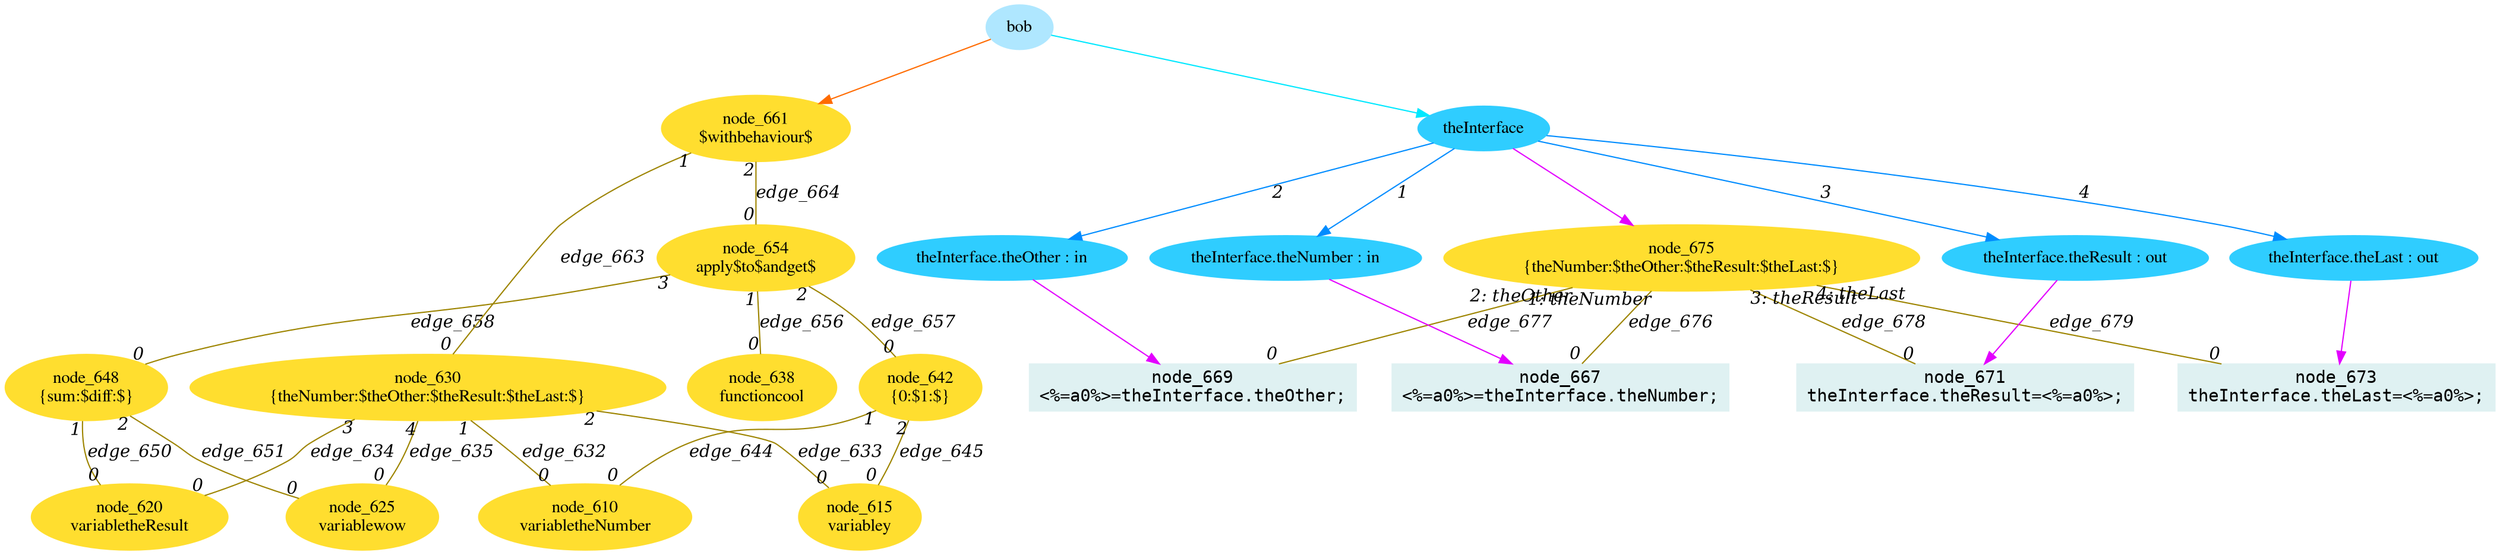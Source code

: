 digraph g{node_610 [shape="ellipse", style="filled", color="#ffde2f", fontname="Times", label="node_610
variabletheNumber" ]
node_615 [shape="ellipse", style="filled", color="#ffde2f", fontname="Times", label="node_615
variabley" ]
node_620 [shape="ellipse", style="filled", color="#ffde2f", fontname="Times", label="node_620
variabletheResult" ]
node_625 [shape="ellipse", style="filled", color="#ffde2f", fontname="Times", label="node_625
variablewow" ]
node_630 [shape="ellipse", style="filled", color="#ffde2f", fontname="Times", label="node_630
{theNumber:$theOther:$theResult:$theLast:$}" ]
node_638 [shape="ellipse", style="filled", color="#ffde2f", fontname="Times", label="node_638
functioncool" ]
node_642 [shape="ellipse", style="filled", color="#ffde2f", fontname="Times", label="node_642
{0:$1:$}" ]
node_648 [shape="ellipse", style="filled", color="#ffde2f", fontname="Times", label="node_648
{sum:$diff:$}" ]
node_654 [shape="ellipse", style="filled", color="#ffde2f", fontname="Times", label="node_654
apply$to$andget$" ]
node_661 [shape="ellipse", style="filled", color="#ffde2f", fontname="Times", label="node_661
$withbehaviour$" ]
node_667 [shape="box", style="filled", color="#dff1f2", fontname="Courier", label="node_667
<%=a0%>=theInterface.theNumber;
" ]
node_669 [shape="box", style="filled", color="#dff1f2", fontname="Courier", label="node_669
<%=a0%>=theInterface.theOther;
" ]
node_671 [shape="box", style="filled", color="#dff1f2", fontname="Courier", label="node_671
theInterface.theResult=<%=a0%>;
" ]
node_673 [shape="box", style="filled", color="#dff1f2", fontname="Courier", label="node_673
theInterface.theLast=<%=a0%>;
" ]
node_675 [shape="ellipse", style="filled", color="#ffde2f", fontname="Times", label="node_675
{theNumber:$theOther:$theResult:$theLast:$}" ]
node_505 [shape="ellipse", style="filled", color="#afe7ff", fontname="Times", label="bob" ]
node_506 [shape="ellipse", style="filled", color="#2fcdff", fontname="Times", label="theInterface" ]
node_507 [shape="ellipse", style="filled", color="#2fcdff", fontname="Times", label="theInterface.theNumber : in" ]
node_509 [shape="ellipse", style="filled", color="#2fcdff", fontname="Times", label="theInterface.theOther : in" ]
node_511 [shape="ellipse", style="filled", color="#2fcdff", fontname="Times", label="theInterface.theResult : out" ]
node_513 [shape="ellipse", style="filled", color="#2fcdff", fontname="Times", label="theInterface.theLast : out" ]
node_505 -> node_661 [dir=forward, arrowHead=normal, fontname="Times-Italic", arrowsize=1, color="#ff6b00", label="",  headlabel="", taillabel="" ]
node_505 -> node_506 [dir=forward, arrowHead=normal, fontname="Times-Italic", arrowsize=1, color="#00e8ff", label="",  headlabel="", taillabel="" ]
node_506 -> node_507 [dir=forward, arrowHead=normal, fontname="Times-Italic", arrowsize=1, color="#008cff", label="1",  headlabel="", taillabel="" ]
node_506 -> node_509 [dir=forward, arrowHead=normal, fontname="Times-Italic", arrowsize=1, color="#008cff", label="2",  headlabel="", taillabel="" ]
node_506 -> node_511 [dir=forward, arrowHead=normal, fontname="Times-Italic", arrowsize=1, color="#008cff", label="3",  headlabel="", taillabel="" ]
node_506 -> node_513 [dir=forward, arrowHead=normal, fontname="Times-Italic", arrowsize=1, color="#008cff", label="4",  headlabel="", taillabel="" ]
node_507 -> node_667 [dir=forward, arrowHead=normal, fontname="Times-Italic", arrowsize=1, color="#e300ff", label="",  headlabel="", taillabel="" ]
node_509 -> node_669 [dir=forward, arrowHead=normal, fontname="Times-Italic", arrowsize=1, color="#e300ff", label="",  headlabel="", taillabel="" ]
node_511 -> node_671 [dir=forward, arrowHead=normal, fontname="Times-Italic", arrowsize=1, color="#e300ff", label="",  headlabel="", taillabel="" ]
node_513 -> node_673 [dir=forward, arrowHead=normal, fontname="Times-Italic", arrowsize=1, color="#e300ff", label="",  headlabel="", taillabel="" ]
node_506 -> node_675 [dir=forward, arrowHead=normal, fontname="Times-Italic", arrowsize=1, color="#e300ff", label="",  headlabel="", taillabel="" ]
node_630 -> node_610 [dir=none, arrowHead=none, fontname="Times-Italic", arrowsize=1, color="#9d8400", label="edge_632",  headlabel="0", taillabel="1" ]
node_630 -> node_615 [dir=none, arrowHead=none, fontname="Times-Italic", arrowsize=1, color="#9d8400", label="edge_633",  headlabel="0", taillabel="2" ]
node_630 -> node_620 [dir=none, arrowHead=none, fontname="Times-Italic", arrowsize=1, color="#9d8400", label="edge_634",  headlabel="0", taillabel="3" ]
node_630 -> node_625 [dir=none, arrowHead=none, fontname="Times-Italic", arrowsize=1, color="#9d8400", label="edge_635",  headlabel="0", taillabel="4" ]
node_642 -> node_610 [dir=none, arrowHead=none, fontname="Times-Italic", arrowsize=1, color="#9d8400", label="edge_644",  headlabel="0", taillabel="1" ]
node_642 -> node_615 [dir=none, arrowHead=none, fontname="Times-Italic", arrowsize=1, color="#9d8400", label="edge_645",  headlabel="0", taillabel="2" ]
node_648 -> node_620 [dir=none, arrowHead=none, fontname="Times-Italic", arrowsize=1, color="#9d8400", label="edge_650",  headlabel="0", taillabel="1" ]
node_648 -> node_625 [dir=none, arrowHead=none, fontname="Times-Italic", arrowsize=1, color="#9d8400", label="edge_651",  headlabel="0", taillabel="2" ]
node_654 -> node_638 [dir=none, arrowHead=none, fontname="Times-Italic", arrowsize=1, color="#9d8400", label="edge_656",  headlabel="0", taillabel="1" ]
node_654 -> node_642 [dir=none, arrowHead=none, fontname="Times-Italic", arrowsize=1, color="#9d8400", label="edge_657",  headlabel="0", taillabel="2" ]
node_654 -> node_648 [dir=none, arrowHead=none, fontname="Times-Italic", arrowsize=1, color="#9d8400", label="edge_658",  headlabel="0", taillabel="3" ]
node_661 -> node_630 [dir=none, arrowHead=none, fontname="Times-Italic", arrowsize=1, color="#9d8400", label="edge_663",  headlabel="0", taillabel="1" ]
node_661 -> node_654 [dir=none, arrowHead=none, fontname="Times-Italic", arrowsize=1, color="#9d8400", label="edge_664",  headlabel="0", taillabel="2" ]
node_675 -> node_667 [dir=none, arrowHead=none, fontname="Times-Italic", arrowsize=1, color="#9d8400", label="edge_676",  headlabel="0", taillabel="1: theNumber" ]
node_675 -> node_669 [dir=none, arrowHead=none, fontname="Times-Italic", arrowsize=1, color="#9d8400", label="edge_677",  headlabel="0", taillabel="2: theOther" ]
node_675 -> node_671 [dir=none, arrowHead=none, fontname="Times-Italic", arrowsize=1, color="#9d8400", label="edge_678",  headlabel="0", taillabel="3: theResult" ]
node_675 -> node_673 [dir=none, arrowHead=none, fontname="Times-Italic", arrowsize=1, color="#9d8400", label="edge_679",  headlabel="0", taillabel="4: theLast" ]
}